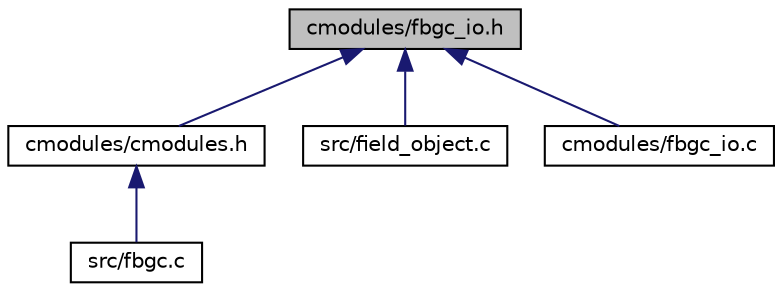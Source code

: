 digraph "cmodules/fbgc_io.h"
{
  edge [fontname="Helvetica",fontsize="10",labelfontname="Helvetica",labelfontsize="10"];
  node [fontname="Helvetica",fontsize="10",shape=record];
  Node1 [label="cmodules/fbgc_io.h",height=0.2,width=0.4,color="black", fillcolor="grey75", style="filled", fontcolor="black"];
  Node1 -> Node2 [dir="back",color="midnightblue",fontsize="10",style="solid"];
  Node2 [label="cmodules/cmodules.h",height=0.2,width=0.4,color="black", fillcolor="white", style="filled",URL="$cmodules_8h.html"];
  Node2 -> Node3 [dir="back",color="midnightblue",fontsize="10",style="solid"];
  Node3 [label="src/fbgc.c",height=0.2,width=0.4,color="black", fillcolor="white", style="filled",URL="$fbgc_8c.html"];
  Node1 -> Node4 [dir="back",color="midnightblue",fontsize="10",style="solid"];
  Node4 [label="src/field_object.c",height=0.2,width=0.4,color="black", fillcolor="white", style="filled",URL="$field__object_8c.html"];
  Node1 -> Node5 [dir="back",color="midnightblue",fontsize="10",style="solid"];
  Node5 [label="cmodules/fbgc_io.c",height=0.2,width=0.4,color="black", fillcolor="white", style="filled",URL="$fbgc__io_8c.html"];
}
